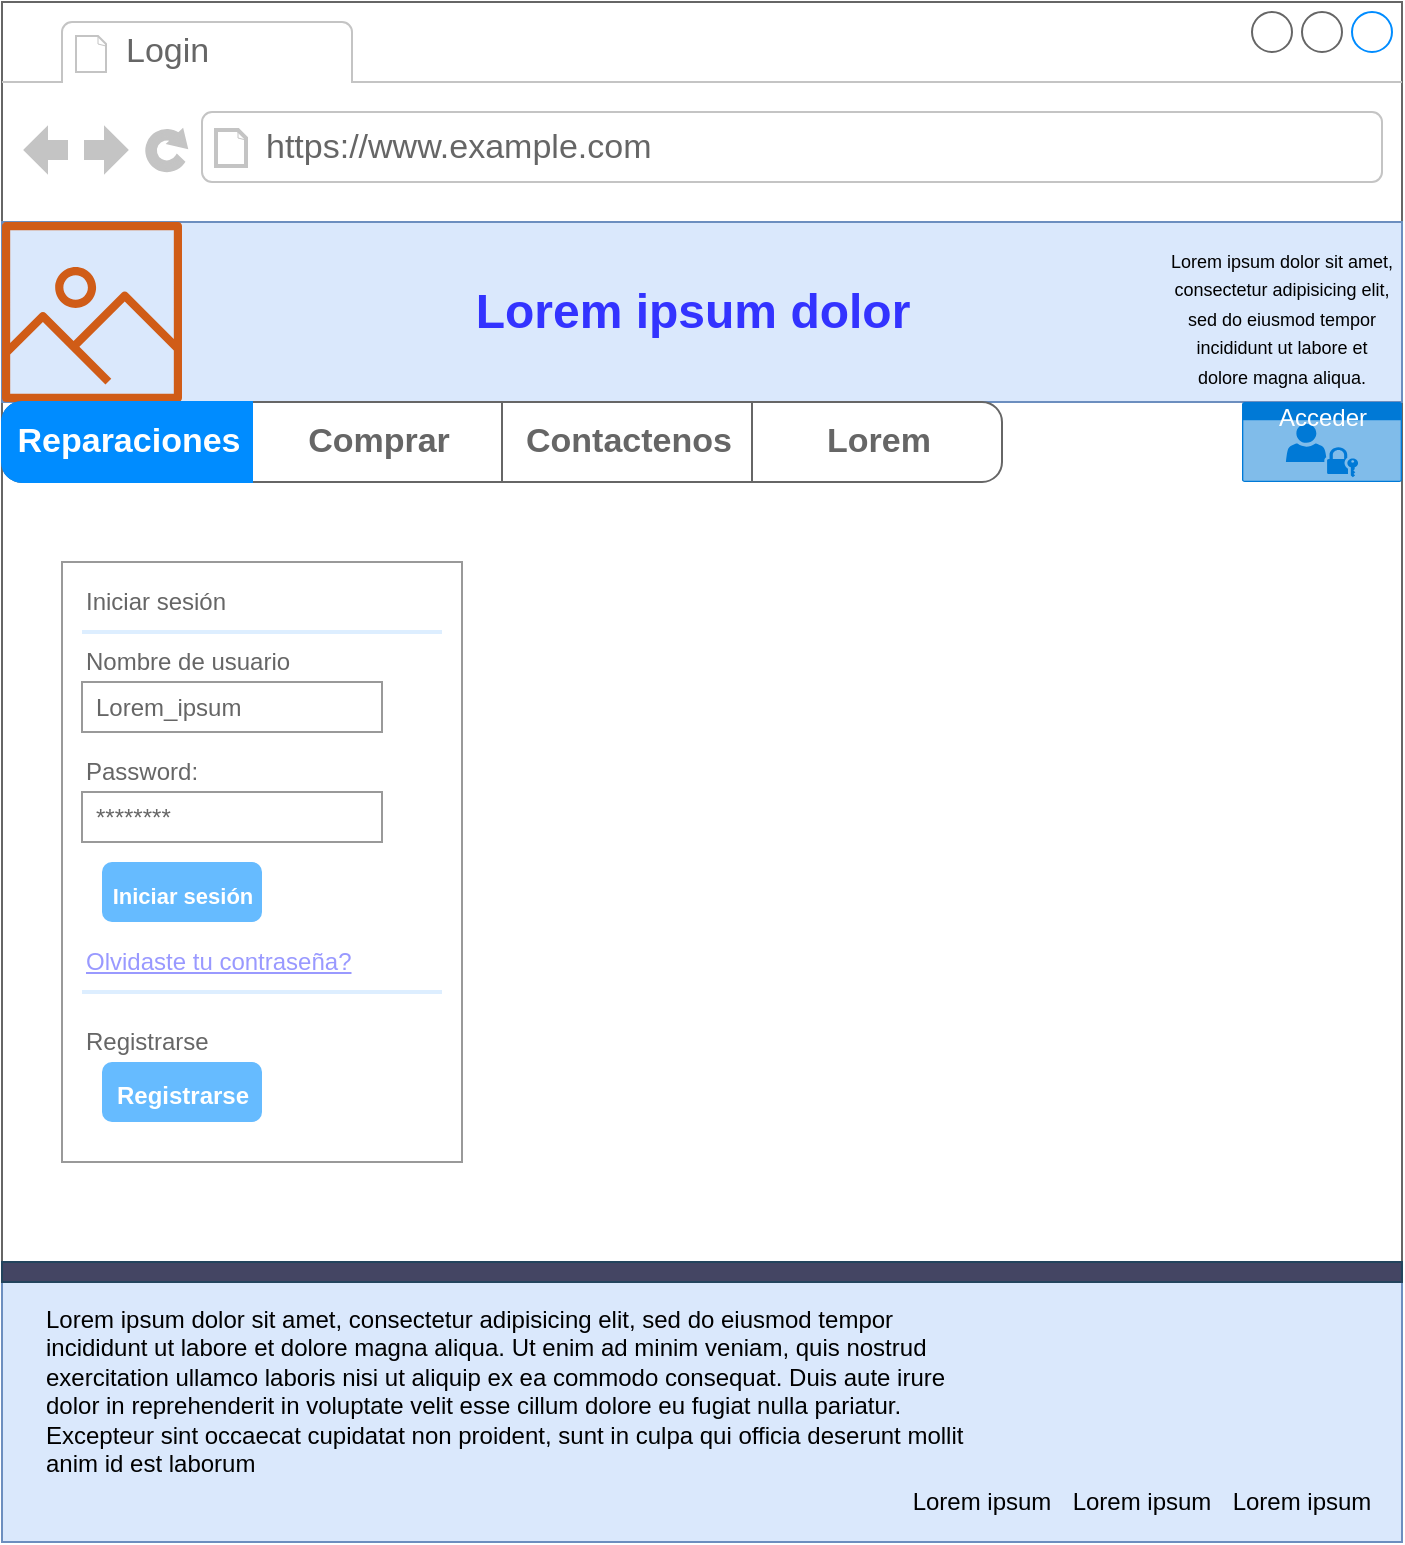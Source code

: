 <mxfile version="13.0.3" type="device"><diagram id="UxdOhphSXqfptWNpr6_L" name="Page-1"><mxGraphModel dx="766" dy="2819" grid="1" gridSize="10" guides="1" tooltips="1" connect="1" arrows="1" fold="1" page="1" pageScale="1" pageWidth="827" pageHeight="1169" math="0" shadow="0"><root><mxCell id="0"/><mxCell id="1" parent="0"/><mxCell id="qSnOUj8lIUPqqdLC8yHX-1" value="" style="strokeWidth=1;shadow=0;dashed=0;align=center;html=1;shape=mxgraph.mockup.containers.browserWindow;rSize=0;strokeColor=#666666;strokeColor2=#008cff;strokeColor3=#c4c4c4;mainText=,;recursiveResize=0;" parent="1" vertex="1"><mxGeometry x="30" y="-2280" width="700" height="770" as="geometry"/></mxCell><mxCell id="qSnOUj8lIUPqqdLC8yHX-2" value="Login" style="strokeWidth=1;shadow=0;dashed=0;align=center;html=1;shape=mxgraph.mockup.containers.anchor;fontSize=17;fontColor=#666666;align=left;" parent="qSnOUj8lIUPqqdLC8yHX-1" vertex="1"><mxGeometry x="60" y="12" width="110" height="26" as="geometry"/></mxCell><mxCell id="qSnOUj8lIUPqqdLC8yHX-3" value="https://www.example.com" style="strokeWidth=1;shadow=0;dashed=0;align=center;html=1;shape=mxgraph.mockup.containers.anchor;rSize=0;fontSize=17;fontColor=#666666;align=left;" parent="qSnOUj8lIUPqqdLC8yHX-1" vertex="1"><mxGeometry x="130" y="60" width="250" height="26" as="geometry"/></mxCell><mxCell id="qSnOUj8lIUPqqdLC8yHX-36" value="" style="rounded=0;whiteSpace=wrap;html=1;fillColor=#dae8fc;strokeColor=#6c8ebf;" parent="qSnOUj8lIUPqqdLC8yHX-1" vertex="1"><mxGeometry y="110" width="700" height="90" as="geometry"/></mxCell><mxCell id="qSnOUj8lIUPqqdLC8yHX-33" value="" style="outlineConnect=0;fontColor=#232F3E;gradientColor=none;fillColor=#D05C17;strokeColor=none;dashed=0;verticalLabelPosition=bottom;verticalAlign=top;align=center;html=1;fontSize=12;fontStyle=0;aspect=fixed;pointerEvents=1;shape=mxgraph.aws4.container_registry_image;" parent="qSnOUj8lIUPqqdLC8yHX-1" vertex="1"><mxGeometry y="110" width="90" height="90" as="geometry"/></mxCell><mxCell id="qSnOUj8lIUPqqdLC8yHX-38" value="&lt;p&gt;&lt;span style=&quot;font-weight: normal&quot;&gt;&lt;font style=&quot;font-size: 9px&quot;&gt;Lorem ipsum dolor sit amet, consectetur adipisicing elit, sed do eiusmod tempor incididunt ut labore et dolore magna aliqua.&lt;/font&gt;&lt;/span&gt;&lt;/p&gt;" style="text;html=1;strokeColor=none;fillColor=none;spacing=5;spacingTop=-20;whiteSpace=wrap;overflow=hidden;rounded=0;align=center;" parent="qSnOUj8lIUPqqdLC8yHX-1" vertex="1"><mxGeometry x="580" y="120" width="120" height="100" as="geometry"/></mxCell><mxCell id="qSnOUj8lIUPqqdLC8yHX-4" value="" style="strokeWidth=1;shadow=0;dashed=0;align=center;html=1;shape=mxgraph.mockup.rrect;rSize=10;fillColor=#ffffff;strokeColor=#666666;" parent="qSnOUj8lIUPqqdLC8yHX-1" vertex="1"><mxGeometry y="200" width="490" height="40" as="geometry"/></mxCell><mxCell id="qSnOUj8lIUPqqdLC8yHX-5" value="Comprar" style="strokeColor=inherit;fillColor=inherit;gradientColor=inherit;strokeWidth=1;shadow=0;dashed=0;align=center;html=1;shape=mxgraph.mockup.rrect;rSize=0;fontSize=17;fontColor=#666666;fontStyle=1;resizeHeight=1;" parent="qSnOUj8lIUPqqdLC8yHX-4" vertex="1"><mxGeometry width="125" height="40" relative="1" as="geometry"><mxPoint x="125" as="offset"/></mxGeometry></mxCell><mxCell id="qSnOUj8lIUPqqdLC8yHX-6" value="Contactenos" style="strokeColor=inherit;fillColor=inherit;gradientColor=inherit;strokeWidth=1;shadow=0;dashed=0;align=center;html=1;shape=mxgraph.mockup.rrect;rSize=0;fontSize=17;fontColor=#666666;fontStyle=1;resizeHeight=1;" parent="qSnOUj8lIUPqqdLC8yHX-4" vertex="1"><mxGeometry width="125" height="40" relative="1" as="geometry"><mxPoint x="250" as="offset"/></mxGeometry></mxCell><mxCell id="qSnOUj8lIUPqqdLC8yHX-7" value="Lorem" style="strokeColor=inherit;fillColor=inherit;gradientColor=inherit;strokeWidth=1;shadow=0;dashed=0;align=center;html=1;shape=mxgraph.mockup.rightButton;rSize=10;fontSize=17;fontColor=#666666;fontStyle=1;resizeHeight=1;" parent="qSnOUj8lIUPqqdLC8yHX-4" vertex="1"><mxGeometry x="1" width="125" height="40" relative="1" as="geometry"><mxPoint x="-115" as="offset"/></mxGeometry></mxCell><mxCell id="qSnOUj8lIUPqqdLC8yHX-8" value="Reparaciones" style="strokeWidth=1;shadow=0;dashed=0;align=center;html=1;shape=mxgraph.mockup.leftButton;rSize=10;fontSize=17;fontColor=#ffffff;fontStyle=1;fillColor=#008cff;strokeColor=#008cff;resizeHeight=1;" parent="qSnOUj8lIUPqqdLC8yHX-4" vertex="1"><mxGeometry width="125" height="40" relative="1" as="geometry"/></mxCell><mxCell id="qSnOUj8lIUPqqdLC8yHX-42" value="Acceder" style="html=1;strokeColor=none;fillColor=#0079D6;labelPosition=center;verticalLabelPosition=middle;verticalAlign=top;align=center;fontSize=12;outlineConnect=0;spacingTop=-6;fontColor=#FFFFFF;shape=mxgraph.sitemap.login;" parent="qSnOUj8lIUPqqdLC8yHX-1" vertex="1"><mxGeometry x="620" y="200" width="80" height="40" as="geometry"/></mxCell><mxCell id="qSnOUj8lIUPqqdLC8yHX-57" value="&lt;font color=&quot;#3333ff&quot;&gt;Lorem ipsum dolor&lt;/font&gt;" style="text;strokeColor=none;fillColor=none;html=1;fontSize=24;fontStyle=1;verticalAlign=middle;align=center;" parent="qSnOUj8lIUPqqdLC8yHX-1" vertex="1"><mxGeometry x="245" y="127.5" width="200" height="55" as="geometry"/></mxCell><mxCell id="qSnOUj8lIUPqqdLC8yHX-52" value="" style="rounded=0;whiteSpace=wrap;html=1;fillColor=#dae8fc;strokeColor=#6c8ebf;" parent="qSnOUj8lIUPqqdLC8yHX-1" vertex="1"><mxGeometry y="640" width="700" height="130" as="geometry"/></mxCell><mxCell id="qSnOUj8lIUPqqdLC8yHX-54" value="&lt;span style=&quot;text-align: left&quot;&gt;Lorem ipsum&lt;/span&gt;" style="text;html=1;strokeColor=none;fillColor=none;align=center;verticalAlign=middle;whiteSpace=wrap;rounded=0;" parent="qSnOUj8lIUPqqdLC8yHX-1" vertex="1"><mxGeometry x="450" y="740" width="80" height="20" as="geometry"/></mxCell><mxCell id="qSnOUj8lIUPqqdLC8yHX-55" value="&lt;span style=&quot;text-align: left&quot;&gt;Lorem ipsum&lt;/span&gt;" style="text;html=1;strokeColor=none;fillColor=none;align=center;verticalAlign=middle;whiteSpace=wrap;rounded=0;" parent="qSnOUj8lIUPqqdLC8yHX-1" vertex="1"><mxGeometry x="530" y="740" width="80" height="20" as="geometry"/></mxCell><mxCell id="qSnOUj8lIUPqqdLC8yHX-56" value="&lt;span style=&quot;text-align: left&quot;&gt;Lorem ipsum&lt;/span&gt;" style="text;html=1;strokeColor=none;fillColor=none;align=center;verticalAlign=middle;whiteSpace=wrap;rounded=0;" parent="qSnOUj8lIUPqqdLC8yHX-1" vertex="1"><mxGeometry x="610" y="740" width="80" height="20" as="geometry"/></mxCell><mxCell id="qSnOUj8lIUPqqdLC8yHX-58" value="" style="rounded=0;whiteSpace=wrap;html=1;strokeColor=#23445d;fillColor=#444563;" parent="qSnOUj8lIUPqqdLC8yHX-1" vertex="1"><mxGeometry y="630" width="700" height="10" as="geometry"/></mxCell><mxCell id="qSnOUj8lIUPqqdLC8yHX-53" value="Lorem ipsum dolor sit amet, consectetur adipisicing elit, sed do eiusmod tempor incididunt ut labore et dolore magna aliqua. Ut enim ad minim veniam, quis nostrud exercitation ullamco laboris nisi ut aliquip ex ea commodo consequat. Duis aute irure dolor in reprehenderit in voluptate velit esse cillum dolore eu fugiat nulla pariatur. Excepteur sint occaecat cupidatat non proident, sunt in culpa qui officia deserunt mollit anim id est laborum" style="text;spacingTop=-5;whiteSpace=wrap;html=1;align=left;fontSize=12;fontFamily=Helvetica;fillColor=none;strokeColor=none;" parent="qSnOUj8lIUPqqdLC8yHX-1" vertex="1"><mxGeometry x="20" y="650" width="470" height="90" as="geometry"/></mxCell><mxCell id="HA3qsyJqPQ_md5KgYD5c-1" value="" style="strokeWidth=1;shadow=0;dashed=0;align=center;html=1;shape=mxgraph.mockup.forms.rrect;rSize=0;strokeColor=#999999;fillColor=#ffffff;" vertex="1" parent="qSnOUj8lIUPqqdLC8yHX-1"><mxGeometry x="30" y="280" width="200" height="300" as="geometry"/></mxCell><mxCell id="HA3qsyJqPQ_md5KgYD5c-2" value="Iniciar sesión" style="strokeWidth=1;shadow=0;dashed=0;align=center;html=1;shape=mxgraph.mockup.forms.anchor;fontSize=12;fontColor=#666666;align=left;resizeWidth=1;spacingLeft=0;" vertex="1" parent="HA3qsyJqPQ_md5KgYD5c-1"><mxGeometry width="100" height="20" relative="1" as="geometry"><mxPoint x="10" y="10" as="offset"/></mxGeometry></mxCell><mxCell id="HA3qsyJqPQ_md5KgYD5c-3" value="" style="shape=line;strokeColor=#ddeeff;strokeWidth=2;html=1;resizeWidth=1;" vertex="1" parent="HA3qsyJqPQ_md5KgYD5c-1"><mxGeometry width="180" height="10" relative="1" as="geometry"><mxPoint x="10" y="30" as="offset"/></mxGeometry></mxCell><mxCell id="HA3qsyJqPQ_md5KgYD5c-4" value="Nombre de usuario" style="strokeWidth=1;shadow=0;dashed=0;align=center;html=1;shape=mxgraph.mockup.forms.anchor;fontSize=12;fontColor=#666666;align=left;resizeWidth=1;spacingLeft=0;" vertex="1" parent="HA3qsyJqPQ_md5KgYD5c-1"><mxGeometry width="100" height="20" relative="1" as="geometry"><mxPoint x="10" y="40" as="offset"/></mxGeometry></mxCell><mxCell id="HA3qsyJqPQ_md5KgYD5c-5" value="Lorem_ipsum" style="strokeWidth=1;shadow=0;dashed=0;align=center;html=1;shape=mxgraph.mockup.forms.rrect;rSize=0;strokeColor=#999999;fontColor=#666666;align=left;spacingLeft=5;resizeWidth=1;" vertex="1" parent="HA3qsyJqPQ_md5KgYD5c-1"><mxGeometry width="150" height="25" relative="1" as="geometry"><mxPoint x="10" y="60" as="offset"/></mxGeometry></mxCell><mxCell id="HA3qsyJqPQ_md5KgYD5c-6" value="Password:" style="strokeWidth=1;shadow=0;dashed=0;align=center;html=1;shape=mxgraph.mockup.forms.anchor;fontSize=12;fontColor=#666666;align=left;resizeWidth=1;spacingLeft=0;" vertex="1" parent="HA3qsyJqPQ_md5KgYD5c-1"><mxGeometry width="100" height="20" relative="1" as="geometry"><mxPoint x="10" y="95" as="offset"/></mxGeometry></mxCell><mxCell id="HA3qsyJqPQ_md5KgYD5c-7" value="********" style="strokeWidth=1;shadow=0;dashed=0;align=center;html=1;shape=mxgraph.mockup.forms.rrect;rSize=0;strokeColor=#999999;fontColor=#666666;align=left;spacingLeft=5;resizeWidth=1;" vertex="1" parent="HA3qsyJqPQ_md5KgYD5c-1"><mxGeometry width="150" height="25" relative="1" as="geometry"><mxPoint x="10" y="115" as="offset"/></mxGeometry></mxCell><mxCell id="HA3qsyJqPQ_md5KgYD5c-8" value="&lt;font style=&quot;font-size: 11px&quot;&gt;Iniciar sesión&lt;/font&gt;" style="strokeWidth=1;shadow=0;dashed=0;align=center;html=1;shape=mxgraph.mockup.forms.rrect;rSize=5;strokeColor=none;fontColor=#ffffff;fillColor=#66bbff;fontSize=16;fontStyle=1;" vertex="1" parent="HA3qsyJqPQ_md5KgYD5c-1"><mxGeometry y="1" width="80" height="30" relative="1" as="geometry"><mxPoint x="20" y="-150" as="offset"/></mxGeometry></mxCell><mxCell id="HA3qsyJqPQ_md5KgYD5c-9" value="Olvidaste tu contraseña?" style="strokeWidth=1;shadow=0;dashed=0;align=center;html=1;shape=mxgraph.mockup.forms.anchor;fontSize=12;fontColor=#9999ff;align=left;spacingLeft=0;fontStyle=4;resizeWidth=1;" vertex="1" parent="HA3qsyJqPQ_md5KgYD5c-1"><mxGeometry y="1" width="150" height="20" relative="1" as="geometry"><mxPoint x="10" y="-110" as="offset"/></mxGeometry></mxCell><mxCell id="HA3qsyJqPQ_md5KgYD5c-10" value="" style="shape=line;strokeColor=#ddeeff;strokeWidth=2;html=1;resizeWidth=1;" vertex="1" parent="HA3qsyJqPQ_md5KgYD5c-1"><mxGeometry y="1" width="180" height="10" relative="1" as="geometry"><mxPoint x="10" y="-90" as="offset"/></mxGeometry></mxCell><mxCell id="HA3qsyJqPQ_md5KgYD5c-11" value="Registrarse" style="strokeWidth=1;shadow=0;dashed=0;align=center;html=1;shape=mxgraph.mockup.forms.anchor;fontSize=12;fontColor=#666666;align=left;spacingLeft=0;resizeWidth=1;" vertex="1" parent="HA3qsyJqPQ_md5KgYD5c-1"><mxGeometry y="1" width="150" height="20" relative="1" as="geometry"><mxPoint x="10" y="-70" as="offset"/></mxGeometry></mxCell><mxCell id="HA3qsyJqPQ_md5KgYD5c-12" value="&lt;font style=&quot;font-size: 12px&quot;&gt;Registrarse&lt;/font&gt;" style="strokeWidth=1;shadow=0;dashed=0;align=center;html=1;shape=mxgraph.mockup.forms.rrect;rSize=5;strokeColor=none;fontColor=#ffffff;fillColor=#66bbff;fontSize=16;fontStyle=1;" vertex="1" parent="HA3qsyJqPQ_md5KgYD5c-1"><mxGeometry y="1" width="80" height="30" relative="1" as="geometry"><mxPoint x="20" y="-50" as="offset"/></mxGeometry></mxCell></root></mxGraphModel></diagram></mxfile>